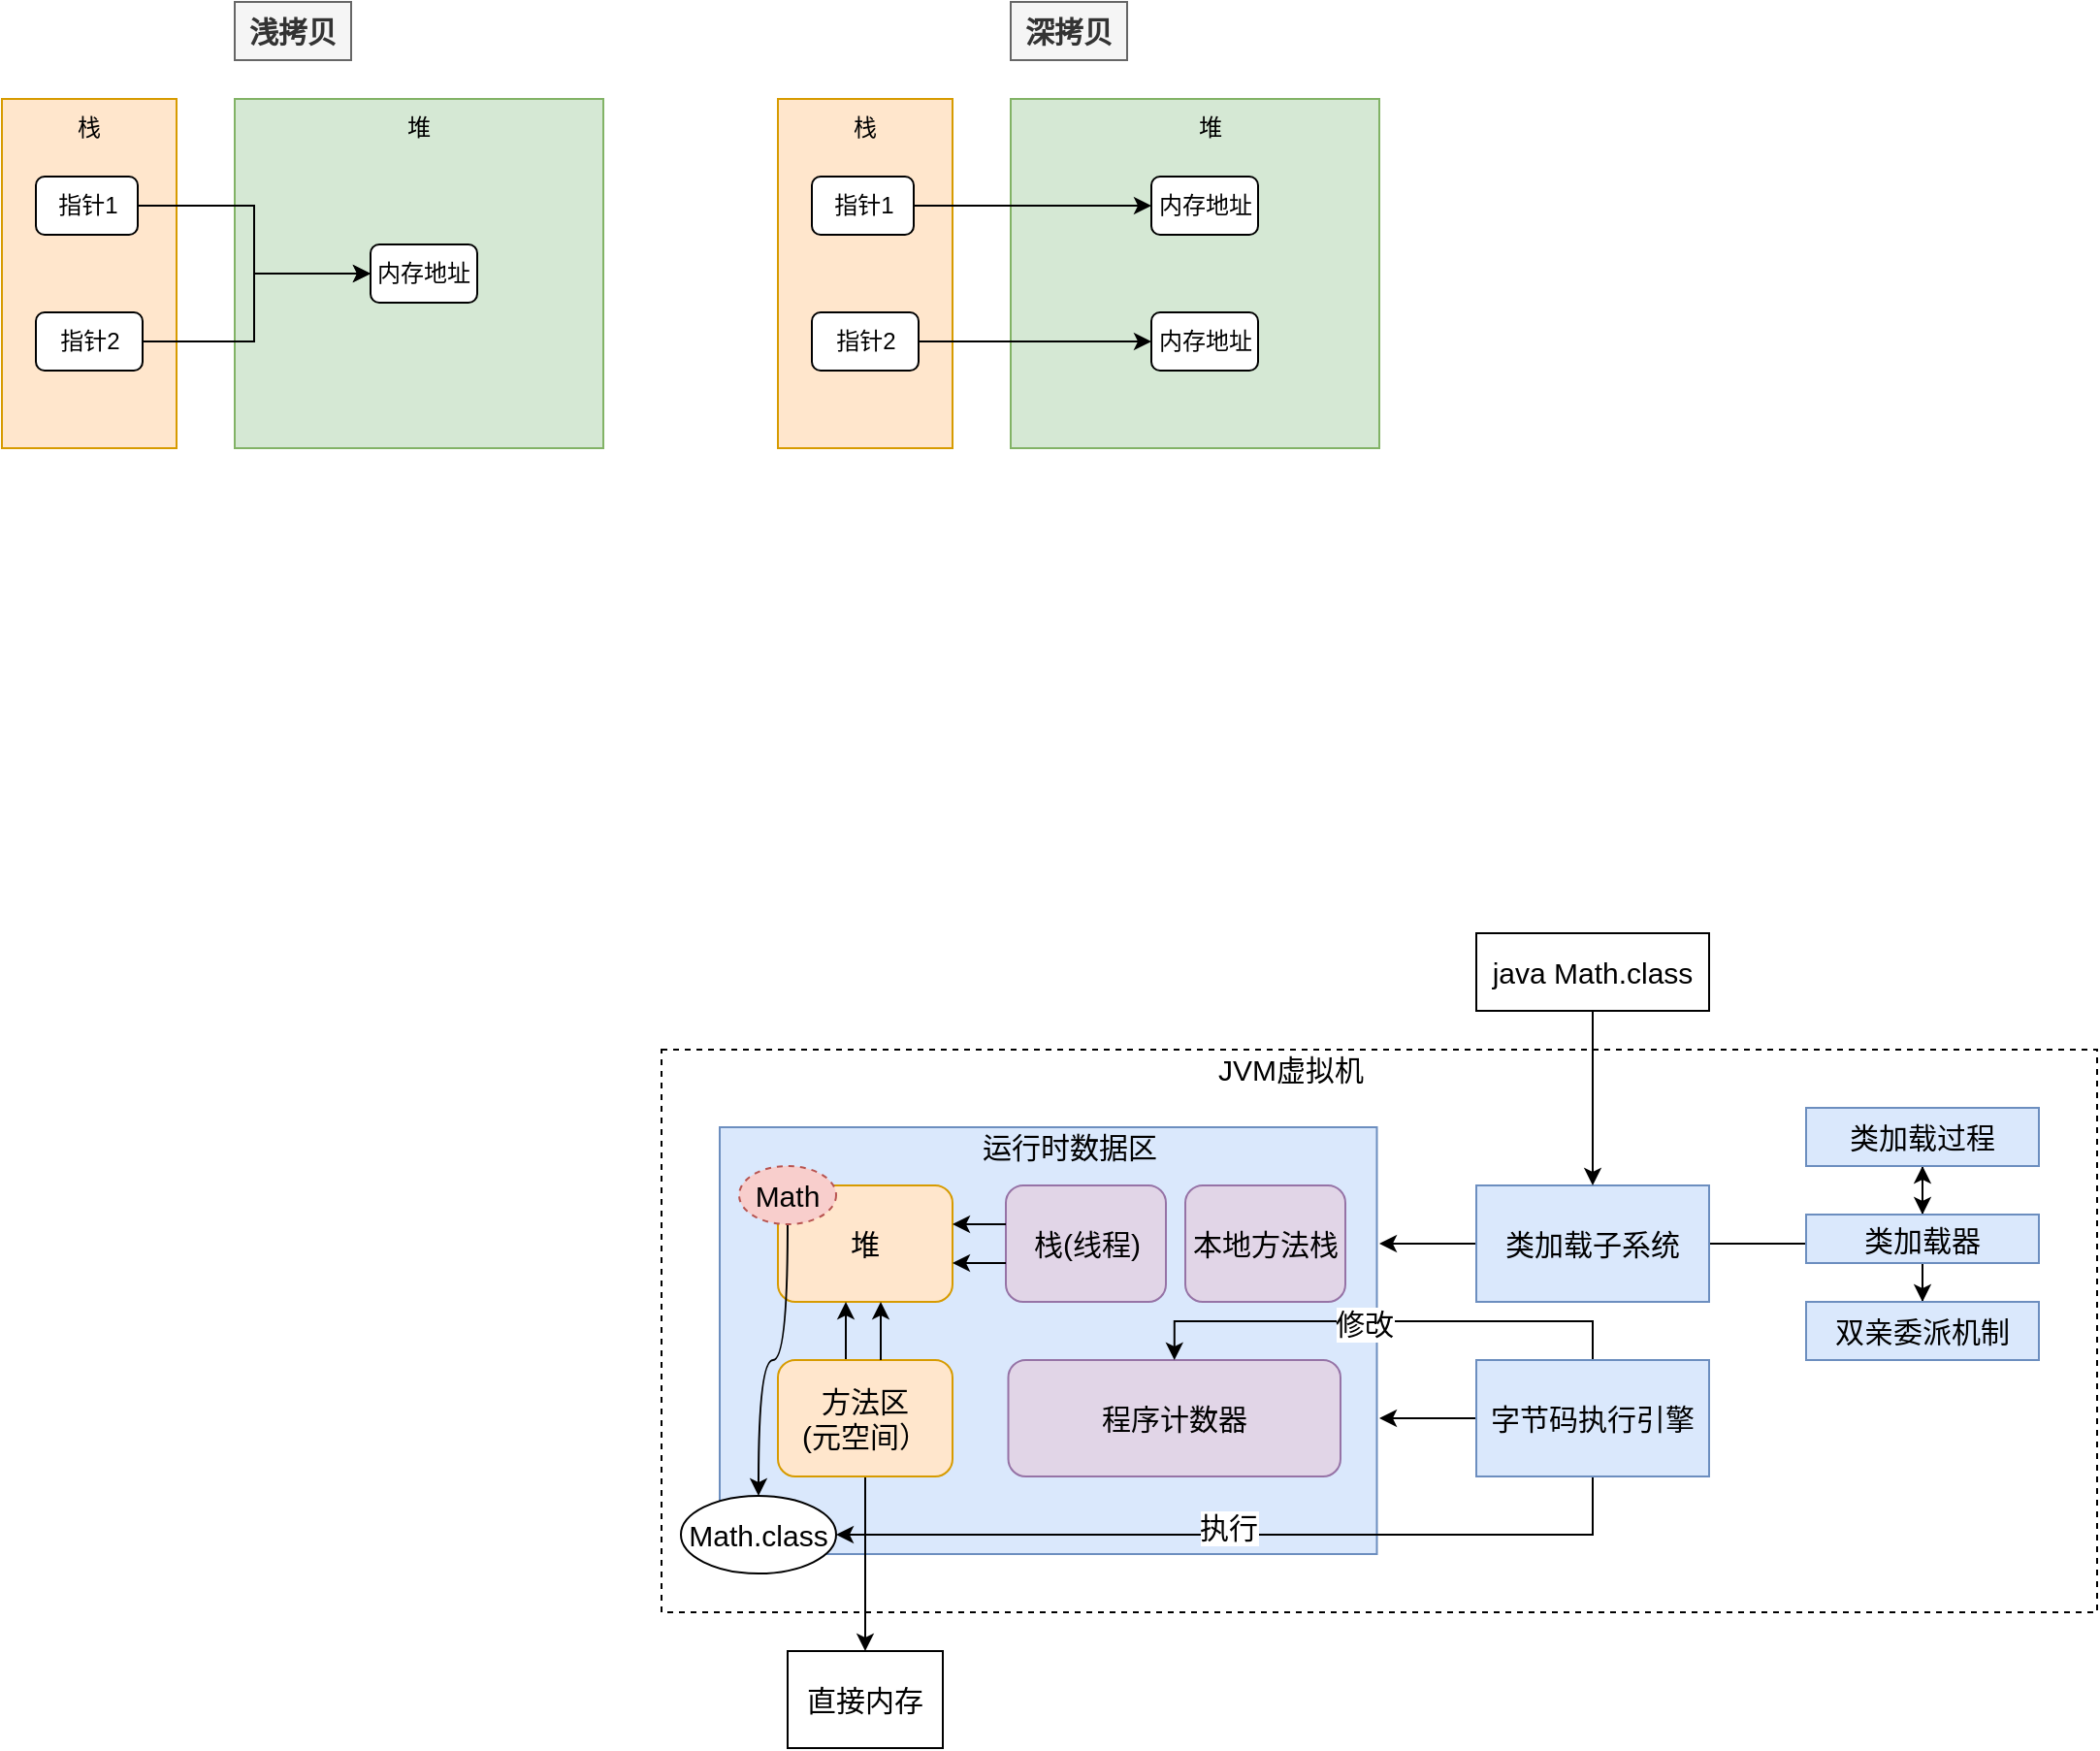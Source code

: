 <mxfile version="16.6.4" type="github">
  <diagram id="xa2C5-RHbDfitTDMOKoE" name="Page-1">
    <mxGraphModel dx="1426" dy="794" grid="1" gridSize="10" guides="1" tooltips="1" connect="1" arrows="1" fold="1" page="1" pageScale="1" pageWidth="1654" pageHeight="2336" math="0" shadow="0">
      <root>
        <mxCell id="0" />
        <mxCell id="1" parent="0" />
        <mxCell id="hXcvNlXCr-RtmqkZDTux-1" value="" style="rounded=0;whiteSpace=wrap;html=1;fillColor=#ffe6cc;strokeColor=#d79b00;" vertex="1" parent="1">
          <mxGeometry x="120" y="180" width="90" height="180" as="geometry" />
        </mxCell>
        <mxCell id="hXcvNlXCr-RtmqkZDTux-2" value="" style="rounded=0;whiteSpace=wrap;html=1;fillColor=#d5e8d4;strokeColor=#82b366;" vertex="1" parent="1">
          <mxGeometry x="240" y="180" width="190" height="180" as="geometry" />
        </mxCell>
        <mxCell id="hXcvNlXCr-RtmqkZDTux-8" style="edgeStyle=orthogonalEdgeStyle;rounded=0;orthogonalLoop=1;jettySize=auto;html=1;entryX=0;entryY=0.5;entryDx=0;entryDy=0;" edge="1" parent="1" source="hXcvNlXCr-RtmqkZDTux-3" target="hXcvNlXCr-RtmqkZDTux-5">
          <mxGeometry relative="1" as="geometry">
            <Array as="points">
              <mxPoint x="250" y="235" />
              <mxPoint x="250" y="270" />
            </Array>
          </mxGeometry>
        </mxCell>
        <mxCell id="hXcvNlXCr-RtmqkZDTux-3" value="指针1" style="rounded=1;whiteSpace=wrap;html=1;" vertex="1" parent="1">
          <mxGeometry x="137.5" y="220" width="52.5" height="30" as="geometry" />
        </mxCell>
        <mxCell id="hXcvNlXCr-RtmqkZDTux-10" style="edgeStyle=orthogonalEdgeStyle;rounded=0;orthogonalLoop=1;jettySize=auto;html=1;entryX=0;entryY=0.5;entryDx=0;entryDy=0;" edge="1" parent="1" source="hXcvNlXCr-RtmqkZDTux-4" target="hXcvNlXCr-RtmqkZDTux-5">
          <mxGeometry relative="1" as="geometry">
            <Array as="points">
              <mxPoint x="250" y="305" />
              <mxPoint x="250" y="270" />
            </Array>
          </mxGeometry>
        </mxCell>
        <mxCell id="hXcvNlXCr-RtmqkZDTux-4" value="指针2" style="rounded=1;whiteSpace=wrap;html=1;" vertex="1" parent="1">
          <mxGeometry x="137.5" y="290" width="55" height="30" as="geometry" />
        </mxCell>
        <mxCell id="hXcvNlXCr-RtmqkZDTux-5" value="内存地址" style="rounded=1;whiteSpace=wrap;html=1;" vertex="1" parent="1">
          <mxGeometry x="310" y="255" width="55" height="30" as="geometry" />
        </mxCell>
        <mxCell id="hXcvNlXCr-RtmqkZDTux-6" value="栈" style="text;html=1;strokeColor=none;fillColor=none;align=center;verticalAlign=middle;whiteSpace=wrap;rounded=0;" vertex="1" parent="1">
          <mxGeometry x="135" y="180" width="60" height="30" as="geometry" />
        </mxCell>
        <mxCell id="hXcvNlXCr-RtmqkZDTux-7" value="堆" style="text;html=1;strokeColor=none;fillColor=none;align=center;verticalAlign=middle;whiteSpace=wrap;rounded=0;" vertex="1" parent="1">
          <mxGeometry x="305" y="180" width="60" height="30" as="geometry" />
        </mxCell>
        <mxCell id="hXcvNlXCr-RtmqkZDTux-12" value="" style="rounded=0;whiteSpace=wrap;html=1;fillColor=#ffe6cc;strokeColor=#d79b00;" vertex="1" parent="1">
          <mxGeometry x="520" y="180" width="90" height="180" as="geometry" />
        </mxCell>
        <mxCell id="hXcvNlXCr-RtmqkZDTux-13" value="" style="rounded=0;whiteSpace=wrap;html=1;fillColor=#d5e8d4;strokeColor=#82b366;" vertex="1" parent="1">
          <mxGeometry x="640" y="180" width="190" height="180" as="geometry" />
        </mxCell>
        <mxCell id="hXcvNlXCr-RtmqkZDTux-23" style="edgeStyle=orthogonalEdgeStyle;rounded=0;orthogonalLoop=1;jettySize=auto;html=1;entryX=0;entryY=0.5;entryDx=0;entryDy=0;" edge="1" parent="1" source="hXcvNlXCr-RtmqkZDTux-15" target="hXcvNlXCr-RtmqkZDTux-18">
          <mxGeometry relative="1" as="geometry" />
        </mxCell>
        <mxCell id="hXcvNlXCr-RtmqkZDTux-15" value="指针1" style="rounded=1;whiteSpace=wrap;html=1;" vertex="1" parent="1">
          <mxGeometry x="537.5" y="220" width="52.5" height="30" as="geometry" />
        </mxCell>
        <mxCell id="hXcvNlXCr-RtmqkZDTux-24" style="edgeStyle=orthogonalEdgeStyle;rounded=0;orthogonalLoop=1;jettySize=auto;html=1;entryX=0;entryY=0.5;entryDx=0;entryDy=0;" edge="1" parent="1" source="hXcvNlXCr-RtmqkZDTux-17" target="hXcvNlXCr-RtmqkZDTux-22">
          <mxGeometry relative="1" as="geometry" />
        </mxCell>
        <mxCell id="hXcvNlXCr-RtmqkZDTux-17" value="指针2" style="rounded=1;whiteSpace=wrap;html=1;" vertex="1" parent="1">
          <mxGeometry x="537.5" y="290" width="55" height="30" as="geometry" />
        </mxCell>
        <mxCell id="hXcvNlXCr-RtmqkZDTux-18" value="内存地址" style="rounded=1;whiteSpace=wrap;html=1;" vertex="1" parent="1">
          <mxGeometry x="712.5" y="220" width="55" height="30" as="geometry" />
        </mxCell>
        <mxCell id="hXcvNlXCr-RtmqkZDTux-19" value="栈" style="text;html=1;strokeColor=none;fillColor=none;align=center;verticalAlign=middle;whiteSpace=wrap;rounded=0;" vertex="1" parent="1">
          <mxGeometry x="535" y="180" width="60" height="30" as="geometry" />
        </mxCell>
        <mxCell id="hXcvNlXCr-RtmqkZDTux-78" value="" style="whiteSpace=wrap;html=1;rounded=0;fontSize=15;gradientColor=#ffffff;dashed=1;" vertex="1" parent="1">
          <mxGeometry x="460" y="670" width="740" height="290" as="geometry" />
        </mxCell>
        <mxCell id="hXcvNlXCr-RtmqkZDTux-20" value="堆" style="text;html=1;strokeColor=none;fillColor=none;align=center;verticalAlign=middle;whiteSpace=wrap;rounded=0;" vertex="1" parent="1">
          <mxGeometry x="712.5" y="180" width="60" height="30" as="geometry" />
        </mxCell>
        <mxCell id="hXcvNlXCr-RtmqkZDTux-22" value="内存地址" style="rounded=1;whiteSpace=wrap;html=1;" vertex="1" parent="1">
          <mxGeometry x="712.5" y="290" width="55" height="30" as="geometry" />
        </mxCell>
        <mxCell id="hXcvNlXCr-RtmqkZDTux-25" value="&lt;font style=&quot;font-size: 15px&quot;&gt;&lt;b&gt;浅拷贝&lt;/b&gt;&lt;/font&gt;" style="text;html=1;strokeColor=#666666;fillColor=#f5f5f5;align=center;verticalAlign=middle;whiteSpace=wrap;rounded=0;fontColor=#333333;" vertex="1" parent="1">
          <mxGeometry x="240" y="130" width="60" height="30" as="geometry" />
        </mxCell>
        <mxCell id="hXcvNlXCr-RtmqkZDTux-27" value="&lt;font style=&quot;font-size: 15px&quot;&gt;&lt;b&gt;深拷贝&lt;/b&gt;&lt;/font&gt;" style="text;html=1;strokeColor=#666666;fillColor=#f5f5f5;align=center;verticalAlign=middle;whiteSpace=wrap;rounded=0;fontColor=#333333;" vertex="1" parent="1">
          <mxGeometry x="640" y="130" width="60" height="30" as="geometry" />
        </mxCell>
        <mxCell id="hXcvNlXCr-RtmqkZDTux-33" value="" style="whiteSpace=wrap;html=1;fontSize=15;rounded=0;fillColor=#dae8fc;strokeColor=#6c8ebf;" vertex="1" parent="1">
          <mxGeometry x="490" y="710" width="338.75" height="220" as="geometry" />
        </mxCell>
        <mxCell id="hXcvNlXCr-RtmqkZDTux-46" value="运行时数据区" style="text;html=1;align=center;verticalAlign=middle;resizable=0;points=[];autosize=1;strokeColor=none;fillColor=none;fontSize=15;" vertex="1" parent="1">
          <mxGeometry x="615" y="710" width="110" height="20" as="geometry" />
        </mxCell>
        <mxCell id="hXcvNlXCr-RtmqkZDTux-47" value="堆" style="whiteSpace=wrap;html=1;rounded=1;fontSize=15;fillColor=#ffe6cc;strokeColor=#d79b00;" vertex="1" parent="1">
          <mxGeometry x="520" y="740" width="90" height="60" as="geometry" />
        </mxCell>
        <mxCell id="hXcvNlXCr-RtmqkZDTux-48" value="栈(线程)" style="whiteSpace=wrap;html=1;rounded=1;fontSize=15;fillColor=#e1d5e7;strokeColor=#9673a6;" vertex="1" parent="1">
          <mxGeometry x="637.5" y="740" width="82.5" height="60" as="geometry" />
        </mxCell>
        <mxCell id="hXcvNlXCr-RtmqkZDTux-49" value="本地方法栈" style="whiteSpace=wrap;html=1;rounded=1;fontSize=15;fillColor=#e1d5e7;strokeColor=#9673a6;" vertex="1" parent="1">
          <mxGeometry x="730" y="740" width="82.5" height="60" as="geometry" />
        </mxCell>
        <mxCell id="hXcvNlXCr-RtmqkZDTux-51" value="" style="endArrow=classic;html=1;rounded=0;fontSize=15;exitX=0;exitY=0.5;exitDx=0;exitDy=0;entryX=1;entryY=0.5;entryDx=0;entryDy=0;" edge="1" parent="1">
          <mxGeometry width="50" height="50" relative="1" as="geometry">
            <mxPoint x="637.5" y="760" as="sourcePoint" />
            <mxPoint x="610" y="760" as="targetPoint" />
          </mxGeometry>
        </mxCell>
        <mxCell id="hXcvNlXCr-RtmqkZDTux-52" value="" style="endArrow=classic;html=1;rounded=0;fontSize=15;exitX=0;exitY=0.5;exitDx=0;exitDy=0;entryX=1;entryY=0.5;entryDx=0;entryDy=0;" edge="1" parent="1">
          <mxGeometry width="50" height="50" relative="1" as="geometry">
            <mxPoint x="637.5" y="780" as="sourcePoint" />
            <mxPoint x="610" y="780" as="targetPoint" />
          </mxGeometry>
        </mxCell>
        <mxCell id="hXcvNlXCr-RtmqkZDTux-54" value="程序计数器" style="whiteSpace=wrap;html=1;rounded=1;fontSize=15;fillColor=#e1d5e7;strokeColor=#9673a6;" vertex="1" parent="1">
          <mxGeometry x="638.75" y="830" width="171.25" height="60" as="geometry" />
        </mxCell>
        <mxCell id="hXcvNlXCr-RtmqkZDTux-82" style="edgeStyle=orthogonalEdgeStyle;rounded=0;orthogonalLoop=1;jettySize=auto;html=1;entryX=0.5;entryY=1;entryDx=0;entryDy=0;fontSize=15;" edge="1" parent="1">
          <mxGeometry relative="1" as="geometry">
            <mxPoint x="555" y="830" as="sourcePoint" />
            <mxPoint x="555" y="800" as="targetPoint" />
          </mxGeometry>
        </mxCell>
        <mxCell id="hXcvNlXCr-RtmqkZDTux-86" style="edgeStyle=orthogonalEdgeStyle;curved=1;rounded=0;orthogonalLoop=1;jettySize=auto;html=1;entryX=0.5;entryY=0;entryDx=0;entryDy=0;fontSize=15;" edge="1" parent="1" source="hXcvNlXCr-RtmqkZDTux-55" target="hXcvNlXCr-RtmqkZDTux-85">
          <mxGeometry relative="1" as="geometry" />
        </mxCell>
        <mxCell id="hXcvNlXCr-RtmqkZDTux-55" value="方法区&lt;br&gt;(元空间）" style="whiteSpace=wrap;html=1;rounded=1;fontSize=15;fillColor=#ffe6cc;strokeColor=#d79b00;" vertex="1" parent="1">
          <mxGeometry x="520" y="830" width="90" height="60" as="geometry" />
        </mxCell>
        <mxCell id="hXcvNlXCr-RtmqkZDTux-59" style="edgeStyle=orthogonalEdgeStyle;rounded=0;orthogonalLoop=1;jettySize=auto;html=1;fontSize=15;" edge="1" parent="1" source="hXcvNlXCr-RtmqkZDTux-56">
          <mxGeometry relative="1" as="geometry">
            <mxPoint x="830" y="770" as="targetPoint" />
          </mxGeometry>
        </mxCell>
        <mxCell id="hXcvNlXCr-RtmqkZDTux-68" value="" style="edgeStyle=orthogonalEdgeStyle;rounded=0;orthogonalLoop=1;jettySize=auto;html=1;fontSize=15;" edge="1" parent="1" source="hXcvNlXCr-RtmqkZDTux-56" target="hXcvNlXCr-RtmqkZDTux-67">
          <mxGeometry relative="1" as="geometry" />
        </mxCell>
        <mxCell id="hXcvNlXCr-RtmqkZDTux-56" value="类加载子系统" style="whiteSpace=wrap;html=1;rounded=0;fontSize=15;fillColor=#dae8fc;strokeColor=#6c8ebf;" vertex="1" parent="1">
          <mxGeometry x="880" y="740" width="120" height="60" as="geometry" />
        </mxCell>
        <mxCell id="hXcvNlXCr-RtmqkZDTux-63" style="edgeStyle=orthogonalEdgeStyle;rounded=0;orthogonalLoop=1;jettySize=auto;html=1;entryX=0.5;entryY=0;entryDx=0;entryDy=0;fontSize=15;exitX=0.5;exitY=0;exitDx=0;exitDy=0;" edge="1" parent="1" source="hXcvNlXCr-RtmqkZDTux-57" target="hXcvNlXCr-RtmqkZDTux-54">
          <mxGeometry relative="1" as="geometry">
            <mxPoint x="940" y="830" as="sourcePoint" />
            <mxPoint x="724.375" y="820" as="targetPoint" />
            <Array as="points">
              <mxPoint x="940" y="810" />
              <mxPoint x="724" y="810" />
            </Array>
          </mxGeometry>
        </mxCell>
        <mxCell id="hXcvNlXCr-RtmqkZDTux-64" value="修改" style="edgeLabel;html=1;align=center;verticalAlign=middle;resizable=0;points=[];fontSize=15;" vertex="1" connectable="0" parent="hXcvNlXCr-RtmqkZDTux-63">
          <mxGeometry x="0.08" y="1" relative="1" as="geometry">
            <mxPoint as="offset" />
          </mxGeometry>
        </mxCell>
        <mxCell id="hXcvNlXCr-RtmqkZDTux-75" style="edgeStyle=orthogonalEdgeStyle;rounded=0;orthogonalLoop=1;jettySize=auto;html=1;fontSize=15;" edge="1" parent="1" source="hXcvNlXCr-RtmqkZDTux-57">
          <mxGeometry relative="1" as="geometry">
            <mxPoint x="830" y="860" as="targetPoint" />
          </mxGeometry>
        </mxCell>
        <mxCell id="hXcvNlXCr-RtmqkZDTux-76" style="edgeStyle=orthogonalEdgeStyle;rounded=0;orthogonalLoop=1;jettySize=auto;html=1;entryX=1;entryY=0.5;entryDx=0;entryDy=0;fontSize=15;" edge="1" parent="1" source="hXcvNlXCr-RtmqkZDTux-57" target="hXcvNlXCr-RtmqkZDTux-73">
          <mxGeometry relative="1" as="geometry">
            <Array as="points">
              <mxPoint x="940" y="920" />
            </Array>
          </mxGeometry>
        </mxCell>
        <mxCell id="hXcvNlXCr-RtmqkZDTux-87" value="执行" style="edgeLabel;html=1;align=center;verticalAlign=middle;resizable=0;points=[];fontSize=15;" vertex="1" connectable="0" parent="hXcvNlXCr-RtmqkZDTux-76">
          <mxGeometry x="0.038" y="-4" relative="1" as="geometry">
            <mxPoint as="offset" />
          </mxGeometry>
        </mxCell>
        <mxCell id="hXcvNlXCr-RtmqkZDTux-57" value="字节码执行引擎" style="whiteSpace=wrap;html=1;rounded=0;fontSize=15;fillColor=#dae8fc;strokeColor=#6c8ebf;" vertex="1" parent="1">
          <mxGeometry x="880" y="830" width="120" height="60" as="geometry" />
        </mxCell>
        <mxCell id="hXcvNlXCr-RtmqkZDTux-66" style="edgeStyle=orthogonalEdgeStyle;rounded=0;orthogonalLoop=1;jettySize=auto;html=1;entryX=0.5;entryY=0;entryDx=0;entryDy=0;fontSize=15;" edge="1" parent="1" source="hXcvNlXCr-RtmqkZDTux-65" target="hXcvNlXCr-RtmqkZDTux-56">
          <mxGeometry relative="1" as="geometry" />
        </mxCell>
        <mxCell id="hXcvNlXCr-RtmqkZDTux-65" value="java Math.class" style="whiteSpace=wrap;html=1;rounded=0;fontSize=15;gradientColor=#ffffff;" vertex="1" parent="1">
          <mxGeometry x="880" y="610" width="120" height="40" as="geometry" />
        </mxCell>
        <mxCell id="hXcvNlXCr-RtmqkZDTux-70" value="" style="edgeStyle=orthogonalEdgeStyle;rounded=0;orthogonalLoop=1;jettySize=auto;html=1;fontSize=15;" edge="1" parent="1" source="hXcvNlXCr-RtmqkZDTux-67" target="hXcvNlXCr-RtmqkZDTux-69">
          <mxGeometry relative="1" as="geometry" />
        </mxCell>
        <mxCell id="hXcvNlXCr-RtmqkZDTux-67" value="类加载过程" style="whiteSpace=wrap;html=1;fontSize=15;fillColor=#dae8fc;strokeColor=#6c8ebf;rounded=0;" vertex="1" parent="1">
          <mxGeometry x="1050" y="700" width="120" height="30" as="geometry" />
        </mxCell>
        <mxCell id="hXcvNlXCr-RtmqkZDTux-72" value="" style="edgeStyle=orthogonalEdgeStyle;rounded=0;orthogonalLoop=1;jettySize=auto;html=1;fontSize=15;" edge="1" parent="1" source="hXcvNlXCr-RtmqkZDTux-69" target="hXcvNlXCr-RtmqkZDTux-71">
          <mxGeometry relative="1" as="geometry" />
        </mxCell>
        <mxCell id="hXcvNlXCr-RtmqkZDTux-69" value="类加载器" style="whiteSpace=wrap;html=1;fontSize=15;fillColor=#dae8fc;strokeColor=#6c8ebf;rounded=0;" vertex="1" parent="1">
          <mxGeometry x="1050" y="755" width="120" height="25" as="geometry" />
        </mxCell>
        <mxCell id="hXcvNlXCr-RtmqkZDTux-71" value="双亲委派机制" style="whiteSpace=wrap;html=1;fontSize=15;fillColor=#dae8fc;strokeColor=#6c8ebf;rounded=0;" vertex="1" parent="1">
          <mxGeometry x="1050" y="800" width="120" height="30" as="geometry" />
        </mxCell>
        <mxCell id="hXcvNlXCr-RtmqkZDTux-73" value="Math.class" style="ellipse;whiteSpace=wrap;html=1;rounded=0;fontSize=15;gradientColor=#ffffff;" vertex="1" parent="1">
          <mxGeometry x="470" y="900" width="80" height="40" as="geometry" />
        </mxCell>
        <mxCell id="hXcvNlXCr-RtmqkZDTux-79" value="JVM虚拟机" style="text;html=1;align=center;verticalAlign=middle;resizable=0;points=[];autosize=1;strokeColor=none;fillColor=none;fontSize=15;" vertex="1" parent="1">
          <mxGeometry x="738.75" y="670" width="90" height="20" as="geometry" />
        </mxCell>
        <mxCell id="hXcvNlXCr-RtmqkZDTux-84" style="edgeStyle=orthogonalEdgeStyle;rounded=0;orthogonalLoop=1;jettySize=auto;html=1;entryX=0.5;entryY=0;entryDx=0;entryDy=0;fontSize=15;curved=1;" edge="1" parent="1" source="hXcvNlXCr-RtmqkZDTux-80" target="hXcvNlXCr-RtmqkZDTux-73">
          <mxGeometry relative="1" as="geometry" />
        </mxCell>
        <mxCell id="hXcvNlXCr-RtmqkZDTux-80" value="Math" style="ellipse;whiteSpace=wrap;html=1;rounded=0;dashed=1;fontSize=15;fillColor=#f8cecc;strokeColor=#b85450;" vertex="1" parent="1">
          <mxGeometry x="500" y="730" width="50" height="30" as="geometry" />
        </mxCell>
        <mxCell id="hXcvNlXCr-RtmqkZDTux-83" style="edgeStyle=orthogonalEdgeStyle;rounded=0;orthogonalLoop=1;jettySize=auto;html=1;entryX=0.5;entryY=1;entryDx=0;entryDy=0;fontSize=15;" edge="1" parent="1">
          <mxGeometry relative="1" as="geometry">
            <mxPoint x="573" y="830" as="sourcePoint" />
            <mxPoint x="573" y="800" as="targetPoint" />
          </mxGeometry>
        </mxCell>
        <mxCell id="hXcvNlXCr-RtmqkZDTux-85" value="直接内存" style="whiteSpace=wrap;html=1;rounded=0;fontSize=15;gradientColor=#ffffff;" vertex="1" parent="1">
          <mxGeometry x="525" y="980" width="80" height="50" as="geometry" />
        </mxCell>
      </root>
    </mxGraphModel>
  </diagram>
</mxfile>

